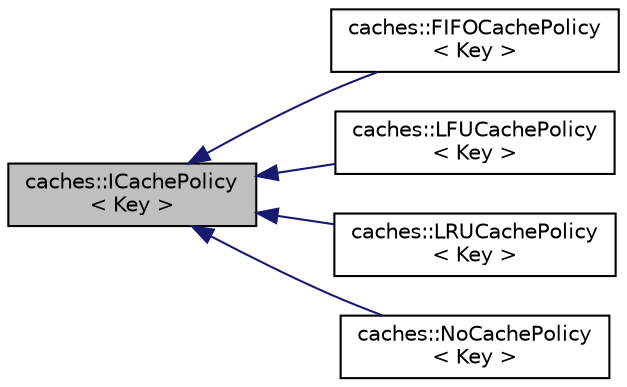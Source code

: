 digraph "caches::ICachePolicy&lt; Key &gt;"
{
 // LATEX_PDF_SIZE
  edge [fontname="Helvetica",fontsize="10",labelfontname="Helvetica",labelfontsize="10"];
  node [fontname="Helvetica",fontsize="10",shape=record];
  rankdir="LR";
  Node1 [label="caches::ICachePolicy\l\< Key \>",height=0.2,width=0.4,color="black", fillcolor="grey75", style="filled", fontcolor="black",tooltip="Cache policy abstract base class."];
  Node1 -> Node2 [dir="back",color="midnightblue",fontsize="10",style="solid",fontname="Helvetica"];
  Node2 [label="caches::FIFOCachePolicy\l\< Key \>",height=0.2,width=0.4,color="black", fillcolor="white", style="filled",URL="$classcaches_1_1FIFOCachePolicy.html",tooltip="FIFO (First in, first out) cache policy."];
  Node1 -> Node3 [dir="back",color="midnightblue",fontsize="10",style="solid",fontname="Helvetica"];
  Node3 [label="caches::LFUCachePolicy\l\< Key \>",height=0.2,width=0.4,color="black", fillcolor="white", style="filled",URL="$classcaches_1_1LFUCachePolicy.html",tooltip="LFU (Least frequently used) cache policy."];
  Node1 -> Node4 [dir="back",color="midnightblue",fontsize="10",style="solid",fontname="Helvetica"];
  Node4 [label="caches::LRUCachePolicy\l\< Key \>",height=0.2,width=0.4,color="black", fillcolor="white", style="filled",URL="$classcaches_1_1LRUCachePolicy.html",tooltip="LRU (Least Recently Used) cache policy."];
  Node1 -> Node5 [dir="back",color="midnightblue",fontsize="10",style="solid",fontname="Helvetica"];
  Node5 [label="caches::NoCachePolicy\l\< Key \>",height=0.2,width=0.4,color="black", fillcolor="white", style="filled",URL="$classcaches_1_1NoCachePolicy.html",tooltip="Basic no caching policy class."];
}
